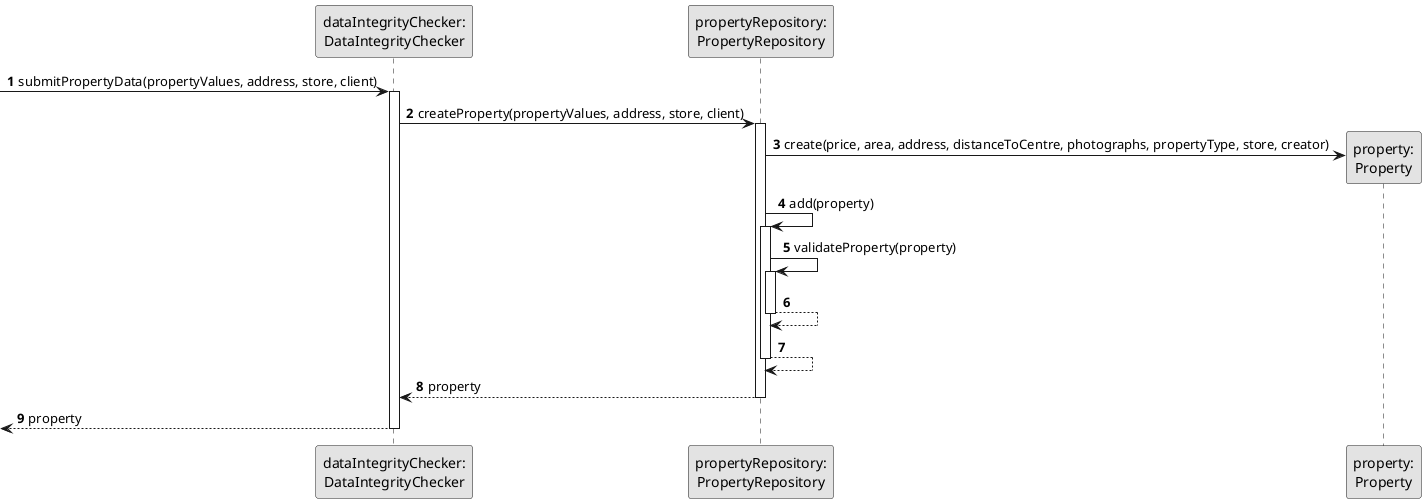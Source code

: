 @startuml
skinparam monochrome true
skinparam packageStyle rectangle
skinparam shadowing false

 autonumber

participant "dataIntegrityChecker:\nDataIntegrityChecker" as CHECKER

participant "propertyRepository:\nPropertyRepository" as PR
participant "property:\nProperty" as PROP
 -> CHECKER : submitPropertyData(propertyValues, address, store, client)
activate CHECKER

CHECKER -> PR : createProperty(propertyValues, address, store, client)
activate PR
PR -> PROP** : create(price, area, address, distanceToCentre, photographs, propertyType, store, creator)

PR -> PR : add(property)
activate PR
PR -> PR : validateProperty(property)
activate PR
PR --> PR:
deactivate PR
PR --> PR:
deactivate PR
PR --> CHECKER: property
deactivate PR

<-- CHECKER : property
deactivate CHECKER


@enduml
